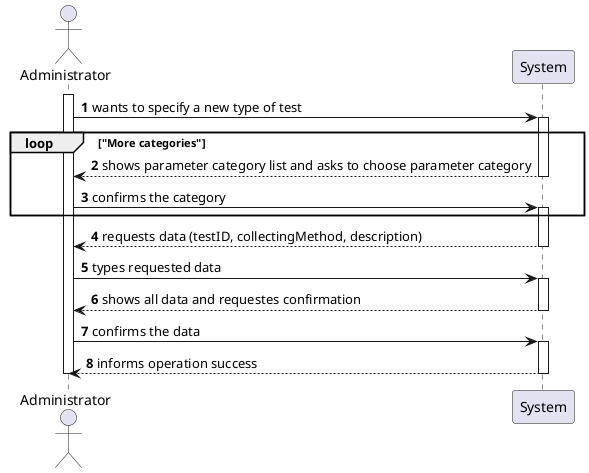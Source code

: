 @startuml
autonumber
actor Administrator as A
participant "System" as S

activate A
A -> S: wants to specify a new type of test
activate S
loop "More categories"
S --> A: shows parameter category list and asks to choose parameter category

deactivate S
A -> S: confirms the category
activate S

end

S --> A: requests data (testID, collectingMethod, description)
deactivate S
A -> S: types requested data
activate S

S --> A: shows all data and requestes confirmation
deactivate S

A -> S: confirms the data
activate S

S --> A: informs operation success
deactivate S
deactivate A


@enduml
